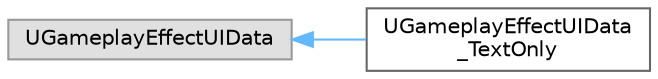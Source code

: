 digraph "Graphical Class Hierarchy"
{
 // INTERACTIVE_SVG=YES
 // LATEX_PDF_SIZE
  bgcolor="transparent";
  edge [fontname=Helvetica,fontsize=10,labelfontname=Helvetica,labelfontsize=10];
  node [fontname=Helvetica,fontsize=10,shape=box,height=0.2,width=0.4];
  rankdir="LR";
  Node0 [id="Node000000",label="UGameplayEffectUIData",height=0.2,width=0.4,color="grey60", fillcolor="#E0E0E0", style="filled",tooltip=" "];
  Node0 -> Node1 [id="edge9780_Node000000_Node000001",dir="back",color="steelblue1",style="solid",tooltip=" "];
  Node1 [id="Node000001",label="UGameplayEffectUIData\l_TextOnly",height=0.2,width=0.4,color="grey40", fillcolor="white", style="filled",URL="$d5/d70/classUGameplayEffectUIData__TextOnly.html",tooltip=" "];
}
